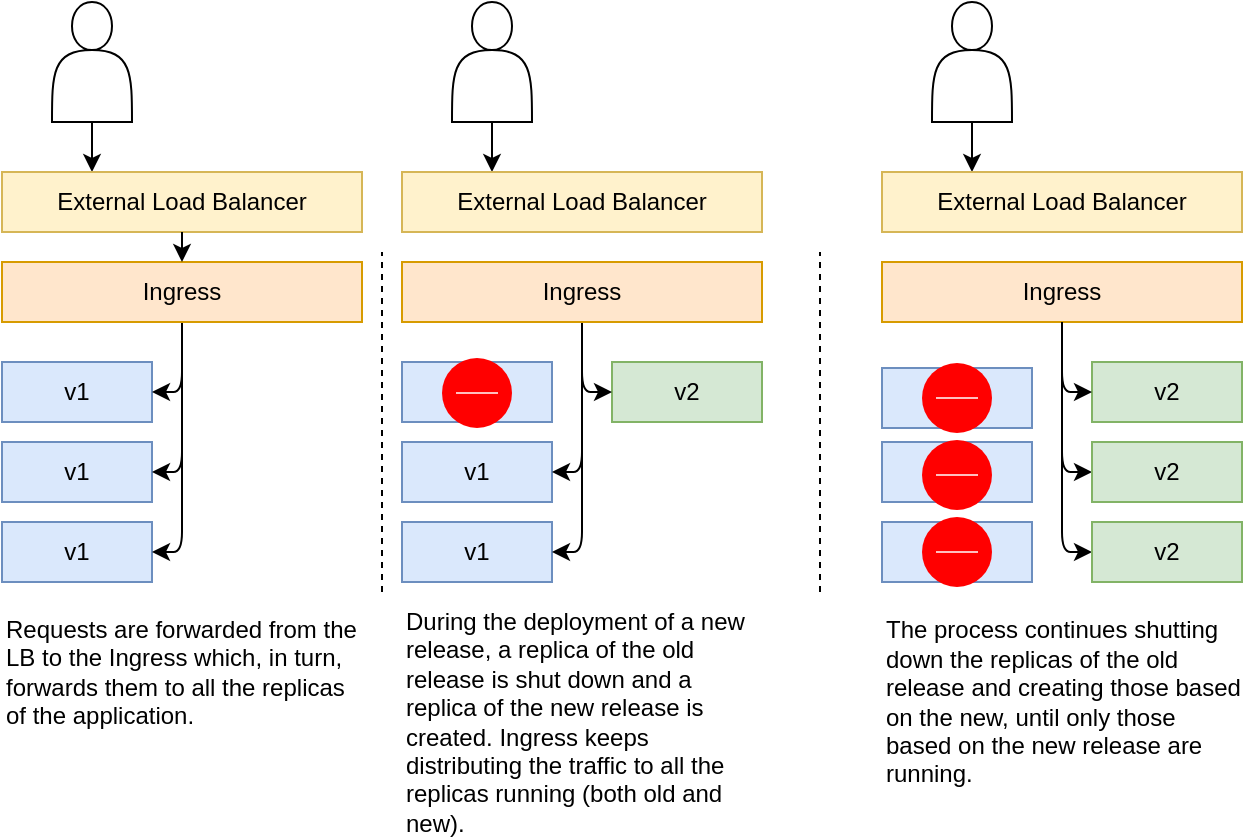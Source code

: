 <mxfile pages="1" version="11.2.3" type="device"><diagram id="KRm0tt6z543xYg5zOcwD" name="Page-1"><mxGraphModel dx="1147" dy="724" grid="1" gridSize="10" guides="1" tooltips="1" connect="1" arrows="1" fold="1" page="1" pageScale="1" pageWidth="850" pageHeight="1100" math="0" shadow="0"><root><mxCell id="0"/><mxCell id="1" parent="0"/><mxCell id="rLweVuyjbfKoWELMfHHj-3" value="" style="shape=actor;whiteSpace=wrap;html=1;" parent="1" vertex="1"><mxGeometry x="155" y="5" width="40" height="60" as="geometry"/></mxCell><mxCell id="rLweVuyjbfKoWELMfHHj-4" value="" style="endArrow=classic;html=1;exitX=0.5;exitY=1;exitDx=0;exitDy=0;entryX=0.25;entryY=0;entryDx=0;entryDy=0;" parent="1" source="rLweVuyjbfKoWELMfHHj-3" target="rLweVuyjbfKoWELMfHHj-6" edge="1"><mxGeometry width="50" height="50" relative="1" as="geometry"><mxPoint x="10" y="200" as="sourcePoint"/><mxPoint x="60" y="150" as="targetPoint"/></mxGeometry></mxCell><mxCell id="rLweVuyjbfKoWELMfHHj-6" value="External Load Balancer" style="rounded=0;whiteSpace=wrap;html=1;fillColor=#fff2cc;strokeColor=#d6b656;" parent="1" vertex="1"><mxGeometry x="130" y="90" width="180" height="30" as="geometry"/></mxCell><mxCell id="rLweVuyjbfKoWELMfHHj-8" value="v1" style="rounded=0;whiteSpace=wrap;html=1;fillColor=#dae8fc;strokeColor=#6c8ebf;" parent="1" vertex="1"><mxGeometry x="130" y="185" width="75" height="30" as="geometry"/></mxCell><mxCell id="KMlO7DCFvOSCyMWPw7Zz-3" value="v1" style="rounded=0;whiteSpace=wrap;html=1;fillColor=#dae8fc;strokeColor=#6c8ebf;" parent="1" vertex="1"><mxGeometry x="130" y="225" width="75" height="30" as="geometry"/></mxCell><mxCell id="KMlO7DCFvOSCyMWPw7Zz-5" value="v1" style="rounded=0;whiteSpace=wrap;html=1;fillColor=#dae8fc;strokeColor=#6c8ebf;" parent="1" vertex="1"><mxGeometry x="130" y="265" width="75" height="30" as="geometry"/></mxCell><mxCell id="KMlO7DCFvOSCyMWPw7Zz-11" value="" style="endArrow=classic;html=1;exitX=0.5;exitY=1;exitDx=0;exitDy=0;entryX=1;entryY=0.5;entryDx=0;entryDy=0;" parent="1" source="ejgeJpl-IFv99O-f8MgC-1" target="rLweVuyjbfKoWELMfHHj-8" edge="1"><mxGeometry width="50" height="50" relative="1" as="geometry"><mxPoint x="190" y="250" as="sourcePoint"/><mxPoint x="240" y="200" as="targetPoint"/><Array as="points"><mxPoint x="220" y="200"/></Array></mxGeometry></mxCell><mxCell id="KMlO7DCFvOSCyMWPw7Zz-12" value="" style="endArrow=classic;html=1;exitX=0.5;exitY=1;exitDx=0;exitDy=0;entryX=1;entryY=0.5;entryDx=0;entryDy=0;" parent="1" source="ejgeJpl-IFv99O-f8MgC-1" target="KMlO7DCFvOSCyMWPw7Zz-3" edge="1"><mxGeometry width="50" height="50" relative="1" as="geometry"><mxPoint x="225" y="270" as="sourcePoint"/><mxPoint x="185" y="320" as="targetPoint"/><Array as="points"><mxPoint x="220" y="240"/></Array></mxGeometry></mxCell><mxCell id="KMlO7DCFvOSCyMWPw7Zz-13" value="" style="endArrow=classic;html=1;exitX=0.5;exitY=1;exitDx=0;exitDy=0;entryX=1;entryY=0.5;entryDx=0;entryDy=0;" parent="1" source="ejgeJpl-IFv99O-f8MgC-1" target="KMlO7DCFvOSCyMWPw7Zz-5" edge="1"><mxGeometry width="50" height="50" relative="1" as="geometry"><mxPoint x="230" y="160" as="sourcePoint"/><mxPoint x="190" y="250" as="targetPoint"/><Array as="points"><mxPoint x="220" y="280"/></Array></mxGeometry></mxCell><mxCell id="KMlO7DCFvOSCyMWPw7Zz-14" value="Requests are forwarded from the LB to the Ingress which, in turn, forwards them to all the replicas of the application." style="text;html=1;strokeColor=none;fillColor=none;align=left;verticalAlign=middle;whiteSpace=wrap;rounded=0;" parent="1" vertex="1"><mxGeometry x="130" y="310" width="180" height="60" as="geometry"/></mxCell><mxCell id="KMlO7DCFvOSCyMWPw7Zz-17" value="" style="shape=actor;whiteSpace=wrap;html=1;" parent="1" vertex="1"><mxGeometry x="355" y="5" width="40" height="60" as="geometry"/></mxCell><mxCell id="KMlO7DCFvOSCyMWPw7Zz-18" value="" style="endArrow=classic;html=1;exitX=0.5;exitY=1;exitDx=0;exitDy=0;entryX=0.25;entryY=0;entryDx=0;entryDy=0;" parent="1" source="KMlO7DCFvOSCyMWPw7Zz-17" target="KMlO7DCFvOSCyMWPw7Zz-19" edge="1"><mxGeometry width="50" height="50" relative="1" as="geometry"><mxPoint x="210" y="200" as="sourcePoint"/><mxPoint x="260" y="150" as="targetPoint"/></mxGeometry></mxCell><mxCell id="KMlO7DCFvOSCyMWPw7Zz-19" value="External Load Balancer" style="rounded=0;whiteSpace=wrap;html=1;fillColor=#fff2cc;strokeColor=#d6b656;" parent="1" vertex="1"><mxGeometry x="330" y="90" width="180" height="30" as="geometry"/></mxCell><mxCell id="KMlO7DCFvOSCyMWPw7Zz-23" value="v2" style="rounded=0;whiteSpace=wrap;html=1;fillColor=#d5e8d4;strokeColor=#82b366;" parent="1" vertex="1"><mxGeometry x="435" y="185" width="75" height="30" as="geometry"/></mxCell><mxCell id="KMlO7DCFvOSCyMWPw7Zz-29" value="During the deployment of a new release, a replica of the old release is shut down and a replica of the new release is created. Ingress keeps distributing the traffic to all the replicas running (both old and new)." style="text;html=1;strokeColor=none;fillColor=none;align=left;verticalAlign=middle;whiteSpace=wrap;rounded=0;" parent="1" vertex="1"><mxGeometry x="330" y="310" width="180" height="110" as="geometry"/></mxCell><mxCell id="KMlO7DCFvOSCyMWPw7Zz-30" value="" style="endArrow=none;dashed=1;html=1;" parent="1" edge="1"><mxGeometry width="50" height="50" relative="1" as="geometry"><mxPoint x="320" y="300" as="sourcePoint"/><mxPoint x="320" y="130" as="targetPoint"/></mxGeometry></mxCell><mxCell id="KMlO7DCFvOSCyMWPw7Zz-44" value="" style="endArrow=none;dashed=1;html=1;" parent="1" edge="1"><mxGeometry width="50" height="50" relative="1" as="geometry"><mxPoint x="539" y="300" as="sourcePoint"/><mxPoint x="539" y="130" as="targetPoint"/></mxGeometry></mxCell><mxCell id="KMlO7DCFvOSCyMWPw7Zz-45" value="" style="shape=image;html=1;verticalAlign=top;verticalLabelPosition=bottom;labelBackgroundColor=#ffffff;imageAspect=0;aspect=fixed;image=https://cdn2.iconfinder.com/data/icons/integers/60/number-one-128.png;align=left;" parent="1" vertex="1"><mxGeometry x="260" y="5" width="40" height="40" as="geometry"/></mxCell><mxCell id="KMlO7DCFvOSCyMWPw7Zz-46" value="" style="shape=image;html=1;verticalAlign=top;verticalLabelPosition=bottom;labelBackgroundColor=#ffffff;imageAspect=0;aspect=fixed;image=https://cdn2.iconfinder.com/data/icons/integers/60/number-two-128.png;align=left;" parent="1" vertex="1"><mxGeometry x="460" y="5" width="40" height="40" as="geometry"/></mxCell><mxCell id="ejgeJpl-IFv99O-f8MgC-1" value="Ingress" style="rounded=0;whiteSpace=wrap;html=1;fillColor=#ffe6cc;strokeColor=#d79b00;" parent="1" vertex="1"><mxGeometry x="130" y="135" width="180" height="30" as="geometry"/></mxCell><mxCell id="ejgeJpl-IFv99O-f8MgC-2" value="" style="endArrow=classic;html=1;exitX=0.5;exitY=1;exitDx=0;exitDy=0;entryX=0.5;entryY=0;entryDx=0;entryDy=0;" parent="1" source="rLweVuyjbfKoWELMfHHj-6" target="ejgeJpl-IFv99O-f8MgC-1" edge="1"><mxGeometry width="50" height="50" relative="1" as="geometry"><mxPoint x="80" y="290" as="sourcePoint"/><mxPoint x="130" y="240" as="targetPoint"/></mxGeometry></mxCell><mxCell id="ejgeJpl-IFv99O-f8MgC-6" value="v1" style="rounded=0;whiteSpace=wrap;html=1;fillColor=#dae8fc;strokeColor=#6c8ebf;" parent="1" vertex="1"><mxGeometry x="330" y="185" width="75" height="30" as="geometry"/></mxCell><mxCell id="ejgeJpl-IFv99O-f8MgC-7" value="v1" style="rounded=0;whiteSpace=wrap;html=1;fillColor=#dae8fc;strokeColor=#6c8ebf;" parent="1" vertex="1"><mxGeometry x="330" y="225" width="75" height="30" as="geometry"/></mxCell><mxCell id="ejgeJpl-IFv99O-f8MgC-8" value="v1" style="rounded=0;whiteSpace=wrap;html=1;fillColor=#dae8fc;strokeColor=#6c8ebf;" parent="1" vertex="1"><mxGeometry x="330" y="265" width="75" height="30" as="geometry"/></mxCell><mxCell id="ejgeJpl-IFv99O-f8MgC-9" value="" style="endArrow=classic;html=1;exitX=0.5;exitY=1;exitDx=0;exitDy=0;entryX=0;entryY=0.5;entryDx=0;entryDy=0;" parent="1" source="ejgeJpl-IFv99O-f8MgC-13" target="KMlO7DCFvOSCyMWPw7Zz-23" edge="1"><mxGeometry width="50" height="50" relative="1" as="geometry"><mxPoint x="390" y="250" as="sourcePoint"/><mxPoint x="440" y="200" as="targetPoint"/><Array as="points"><mxPoint x="420" y="200"/></Array></mxGeometry></mxCell><mxCell id="ejgeJpl-IFv99O-f8MgC-10" value="" style="endArrow=classic;html=1;exitX=0.5;exitY=1;exitDx=0;exitDy=0;entryX=1;entryY=0.5;entryDx=0;entryDy=0;" parent="1" source="ejgeJpl-IFv99O-f8MgC-13" target="ejgeJpl-IFv99O-f8MgC-7" edge="1"><mxGeometry width="50" height="50" relative="1" as="geometry"><mxPoint x="425" y="270" as="sourcePoint"/><mxPoint x="385" y="320" as="targetPoint"/><Array as="points"><mxPoint x="420" y="240"/></Array></mxGeometry></mxCell><mxCell id="ejgeJpl-IFv99O-f8MgC-11" value="" style="endArrow=classic;html=1;exitX=0.5;exitY=1;exitDx=0;exitDy=0;entryX=1;entryY=0.5;entryDx=0;entryDy=0;" parent="1" source="ejgeJpl-IFv99O-f8MgC-13" target="ejgeJpl-IFv99O-f8MgC-8" edge="1"><mxGeometry width="50" height="50" relative="1" as="geometry"><mxPoint x="430" y="160" as="sourcePoint"/><mxPoint x="390" y="250" as="targetPoint"/><Array as="points"><mxPoint x="420" y="280"/></Array></mxGeometry></mxCell><mxCell id="ejgeJpl-IFv99O-f8MgC-13" value="Ingress" style="rounded=0;whiteSpace=wrap;html=1;fillColor=#ffe6cc;strokeColor=#d79b00;" parent="1" vertex="1"><mxGeometry x="330" y="135" width="180" height="30" as="geometry"/></mxCell><mxCell id="ejgeJpl-IFv99O-f8MgC-32" value="" style="shape=image;html=1;verticalAlign=top;verticalLabelPosition=bottom;labelBackgroundColor=#ffffff;imageAspect=0;aspect=fixed;image=https://cdn2.iconfinder.com/data/icons/integers/60/number-three-128.png" parent="1" vertex="1"><mxGeometry x="700" y="5" width="40" height="40" as="geometry"/></mxCell><mxCell id="HUD6L5oTeb4Tmf3nbMto-15" value="" style="shape=actor;whiteSpace=wrap;html=1;" vertex="1" parent="1"><mxGeometry x="595" y="5" width="40" height="60" as="geometry"/></mxCell><mxCell id="HUD6L5oTeb4Tmf3nbMto-16" value="" style="endArrow=classic;html=1;exitX=0.5;exitY=1;exitDx=0;exitDy=0;entryX=0.25;entryY=0;entryDx=0;entryDy=0;" edge="1" parent="1" source="HUD6L5oTeb4Tmf3nbMto-15" target="HUD6L5oTeb4Tmf3nbMto-17"><mxGeometry width="50" height="50" relative="1" as="geometry"><mxPoint x="450" y="200" as="sourcePoint"/><mxPoint x="500" y="150" as="targetPoint"/></mxGeometry></mxCell><mxCell id="HUD6L5oTeb4Tmf3nbMto-17" value="External Load Balancer" style="rounded=0;whiteSpace=wrap;html=1;fillColor=#fff2cc;strokeColor=#d6b656;" vertex="1" parent="1"><mxGeometry x="570" y="90" width="180" height="30" as="geometry"/></mxCell><mxCell id="HUD6L5oTeb4Tmf3nbMto-18" value="v2" style="rounded=0;whiteSpace=wrap;html=1;fillColor=#d5e8d4;strokeColor=#82b366;" vertex="1" parent="1"><mxGeometry x="675" y="185" width="75" height="30" as="geometry"/></mxCell><mxCell id="HUD6L5oTeb4Tmf3nbMto-19" value="The process continues shutting down the replicas of the old release and creating those based on the new, until only those based on the new release are running." style="text;html=1;strokeColor=none;fillColor=none;align=left;verticalAlign=middle;whiteSpace=wrap;rounded=0;" vertex="1" parent="1"><mxGeometry x="570" y="310" width="180" height="90" as="geometry"/></mxCell><mxCell id="HUD6L5oTeb4Tmf3nbMto-23" value="v1" style="rounded=0;whiteSpace=wrap;html=1;fillColor=#dae8fc;strokeColor=#6c8ebf;" vertex="1" parent="1"><mxGeometry x="570" y="225" width="75" height="30" as="geometry"/></mxCell><mxCell id="HUD6L5oTeb4Tmf3nbMto-24" value="v1" style="rounded=0;whiteSpace=wrap;html=1;fillColor=#dae8fc;strokeColor=#6c8ebf;" vertex="1" parent="1"><mxGeometry x="570" y="265" width="75" height="30" as="geometry"/></mxCell><mxCell id="HUD6L5oTeb4Tmf3nbMto-26" value="" style="endArrow=classic;html=1;exitX=0.5;exitY=1;exitDx=0;exitDy=0;entryX=0;entryY=0.5;entryDx=0;entryDy=0;" edge="1" parent="1" source="HUD6L5oTeb4Tmf3nbMto-28" target="HUD6L5oTeb4Tmf3nbMto-38"><mxGeometry width="50" height="50" relative="1" as="geometry"><mxPoint x="665" y="270" as="sourcePoint"/><mxPoint x="625" y="320" as="targetPoint"/><Array as="points"><mxPoint x="660" y="240"/></Array></mxGeometry></mxCell><mxCell id="HUD6L5oTeb4Tmf3nbMto-27" value="" style="endArrow=classic;html=1;exitX=0.5;exitY=1;exitDx=0;exitDy=0;entryX=0;entryY=0.5;entryDx=0;entryDy=0;" edge="1" parent="1" source="HUD6L5oTeb4Tmf3nbMto-28" target="HUD6L5oTeb4Tmf3nbMto-39"><mxGeometry width="50" height="50" relative="1" as="geometry"><mxPoint x="670" y="160" as="sourcePoint"/><mxPoint x="630" y="250" as="targetPoint"/><Array as="points"><mxPoint x="660" y="280"/></Array></mxGeometry></mxCell><mxCell id="HUD6L5oTeb4Tmf3nbMto-28" value="Ingress" style="rounded=0;whiteSpace=wrap;html=1;fillColor=#ffe6cc;strokeColor=#d79b00;" vertex="1" parent="1"><mxGeometry x="570" y="135" width="180" height="30" as="geometry"/></mxCell><mxCell id="HUD6L5oTeb4Tmf3nbMto-29" value="" style="endArrow=classic;html=1;exitX=0.5;exitY=1;exitDx=0;exitDy=0;entryX=0;entryY=0.5;entryDx=0;entryDy=0;" edge="1" parent="1" source="HUD6L5oTeb4Tmf3nbMto-28" target="HUD6L5oTeb4Tmf3nbMto-18"><mxGeometry width="50" height="50" relative="1" as="geometry"><mxPoint x="670" y="175" as="sourcePoint"/><mxPoint x="645" y="200" as="targetPoint"/><Array as="points"><mxPoint x="660" y="200"/></Array></mxGeometry></mxCell><mxCell id="HUD6L5oTeb4Tmf3nbMto-37" value="" style="html=1;verticalLabelPosition=bottom;labelBackgroundColor=#ffffff;verticalAlign=top;shadow=0;dashed=0;strokeWidth=2;shape=mxgraph.ios7.misc.delete;fillColor=#ff0000;strokeColor=#ffffff;" vertex="1" parent="1"><mxGeometry x="350" y="183" width="35" height="35" as="geometry"/></mxCell><mxCell id="HUD6L5oTeb4Tmf3nbMto-38" value="v2" style="rounded=0;whiteSpace=wrap;html=1;fillColor=#d5e8d4;strokeColor=#82b366;" vertex="1" parent="1"><mxGeometry x="675" y="225" width="75" height="30" as="geometry"/></mxCell><mxCell id="HUD6L5oTeb4Tmf3nbMto-39" value="v2" style="rounded=0;whiteSpace=wrap;html=1;fillColor=#d5e8d4;strokeColor=#82b366;" vertex="1" parent="1"><mxGeometry x="675" y="265" width="75" height="30" as="geometry"/></mxCell><mxCell id="HUD6L5oTeb4Tmf3nbMto-40" value="v1" style="rounded=0;whiteSpace=wrap;html=1;fillColor=#dae8fc;strokeColor=#6c8ebf;" vertex="1" parent="1"><mxGeometry x="570" y="188" width="75" height="30" as="geometry"/></mxCell><mxCell id="HUD6L5oTeb4Tmf3nbMto-41" value="" style="html=1;verticalLabelPosition=bottom;labelBackgroundColor=#ffffff;verticalAlign=top;shadow=0;dashed=0;strokeWidth=2;shape=mxgraph.ios7.misc.delete;fillColor=#ff0000;strokeColor=#ffffff;" vertex="1" parent="1"><mxGeometry x="590" y="185.5" width="35" height="35" as="geometry"/></mxCell><mxCell id="HUD6L5oTeb4Tmf3nbMto-42" value="" style="html=1;verticalLabelPosition=bottom;labelBackgroundColor=#ffffff;verticalAlign=top;shadow=0;dashed=0;strokeWidth=2;shape=mxgraph.ios7.misc.delete;fillColor=#ff0000;strokeColor=#ffffff;" vertex="1" parent="1"><mxGeometry x="590" y="224" width="35" height="35" as="geometry"/></mxCell><mxCell id="HUD6L5oTeb4Tmf3nbMto-43" value="" style="html=1;verticalLabelPosition=bottom;labelBackgroundColor=#ffffff;verticalAlign=top;shadow=0;dashed=0;strokeWidth=2;shape=mxgraph.ios7.misc.delete;fillColor=#ff0000;strokeColor=#ffffff;" vertex="1" parent="1"><mxGeometry x="590" y="262.5" width="35" height="35" as="geometry"/></mxCell></root></mxGraphModel></diagram></mxfile>